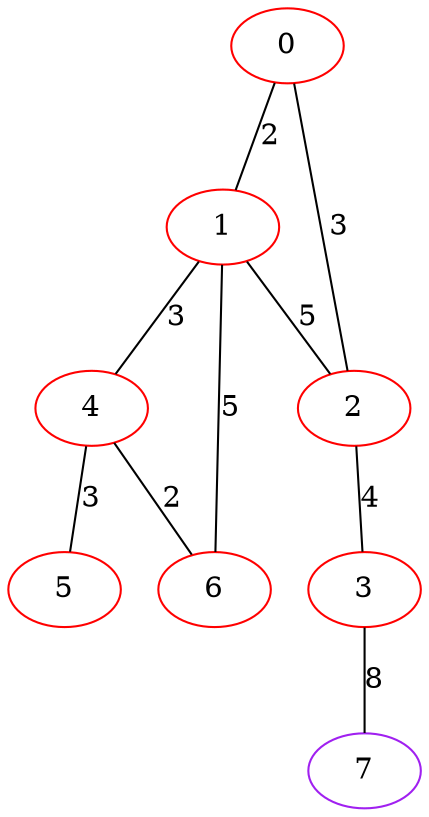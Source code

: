 graph "" {
0 [color=red, weight=1];
1 [color=red, weight=1];
2 [color=red, weight=1];
3 [color=red, weight=1];
4 [color=red, weight=1];
5 [color=red, weight=1];
6 [color=red, weight=1];
7 [color=purple, weight=4];
0 -- 1  [key=0, label=2];
0 -- 2  [key=0, label=3];
1 -- 2  [key=0, label=5];
1 -- 4  [key=0, label=3];
1 -- 6  [key=0, label=5];
2 -- 3  [key=0, label=4];
3 -- 7  [key=0, label=8];
4 -- 5  [key=0, label=3];
4 -- 6  [key=0, label=2];
}
